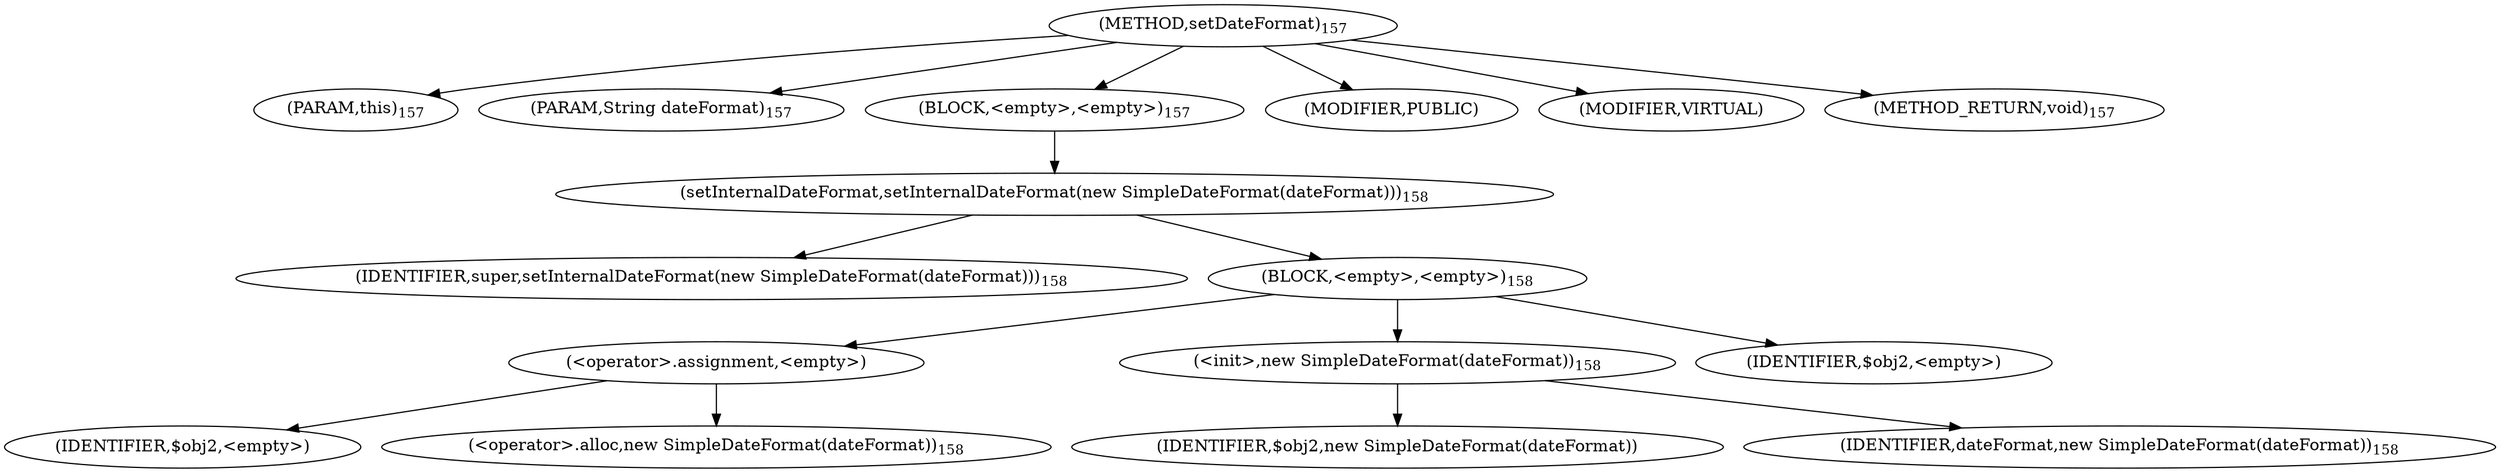 digraph "setDateFormat" {  
"189" [label = <(METHOD,setDateFormat)<SUB>157</SUB>> ]
"190" [label = <(PARAM,this)<SUB>157</SUB>> ]
"191" [label = <(PARAM,String dateFormat)<SUB>157</SUB>> ]
"192" [label = <(BLOCK,&lt;empty&gt;,&lt;empty&gt;)<SUB>157</SUB>> ]
"193" [label = <(setInternalDateFormat,setInternalDateFormat(new SimpleDateFormat(dateFormat)))<SUB>158</SUB>> ]
"194" [label = <(IDENTIFIER,super,setInternalDateFormat(new SimpleDateFormat(dateFormat)))<SUB>158</SUB>> ]
"195" [label = <(BLOCK,&lt;empty&gt;,&lt;empty&gt;)<SUB>158</SUB>> ]
"196" [label = <(&lt;operator&gt;.assignment,&lt;empty&gt;)> ]
"197" [label = <(IDENTIFIER,$obj2,&lt;empty&gt;)> ]
"198" [label = <(&lt;operator&gt;.alloc,new SimpleDateFormat(dateFormat))<SUB>158</SUB>> ]
"199" [label = <(&lt;init&gt;,new SimpleDateFormat(dateFormat))<SUB>158</SUB>> ]
"200" [label = <(IDENTIFIER,$obj2,new SimpleDateFormat(dateFormat))> ]
"201" [label = <(IDENTIFIER,dateFormat,new SimpleDateFormat(dateFormat))<SUB>158</SUB>> ]
"202" [label = <(IDENTIFIER,$obj2,&lt;empty&gt;)> ]
"203" [label = <(MODIFIER,PUBLIC)> ]
"204" [label = <(MODIFIER,VIRTUAL)> ]
"205" [label = <(METHOD_RETURN,void)<SUB>157</SUB>> ]
  "189" -> "190" 
  "189" -> "191" 
  "189" -> "192" 
  "189" -> "203" 
  "189" -> "204" 
  "189" -> "205" 
  "192" -> "193" 
  "193" -> "194" 
  "193" -> "195" 
  "195" -> "196" 
  "195" -> "199" 
  "195" -> "202" 
  "196" -> "197" 
  "196" -> "198" 
  "199" -> "200" 
  "199" -> "201" 
}
